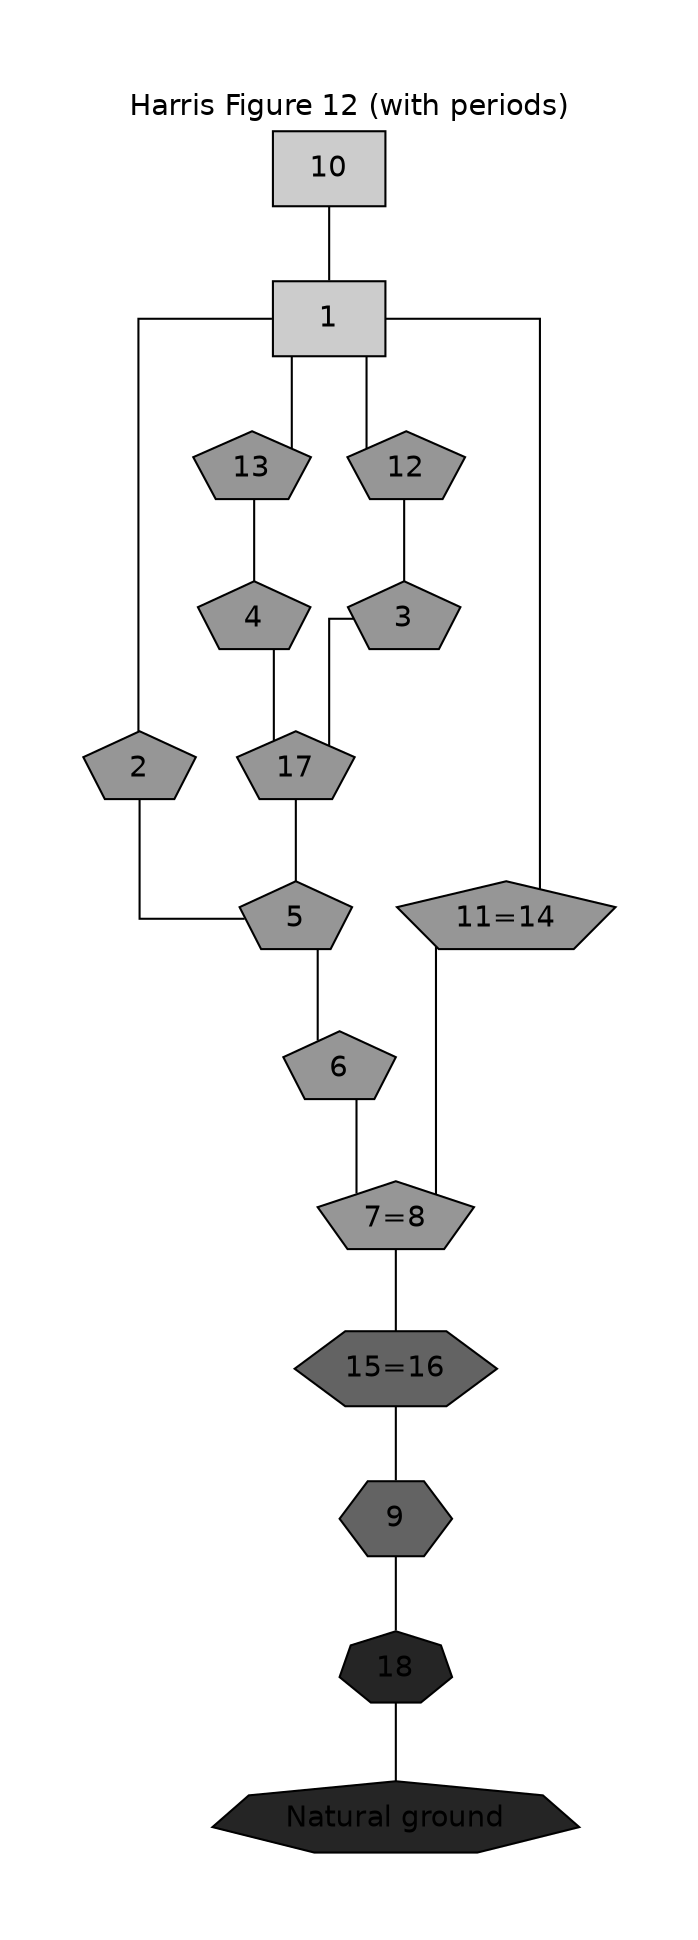 digraph to_dot {
  style="filled";
  dpi="";
  margin="0.5,0.5";
  bgcolor="/x11/white";
  fontname="Helvetica";
  fontsize="14.0";
  fontcolor="/x11/black";
  splines="ortho";
  page="";
  size="";
  ratio="";
  URL="http://tsdye.github.io/harris-matrix/";
  label="Harris Figure 12 (with periods)";
  labelloc="t";
  "1" [shape="polygon"] [style="filled"] [fontname="Helvetica"] [fontsize="14.0"] [color="/x11/black"] [fillcolor="/greys5/2"] [fontcolor="/x11/black"] [penwidth="1.0"] [skew="0.0"] [sides="4"] [orientation="0.0"] [distortion="0.0"] [URL="[[http://harris-matrix.tsdye.com/img/fig12-1.png]]"];
  "2" [shape="polygon"] [style="filled"] [fontname="Helvetica"] [fontsize="14.0"] [color="/x11/black"] [fillcolor="/greys5/3"] [fontcolor="/x11/black"] [penwidth="1.0"] [skew="0.0"] [sides="5"] [orientation="0.0"] [distortion="0.0"] [URL="[[http://harris-matrix.tsdye.com/img/fig12-2.png]]"];
  "3" [shape="polygon"] [style="filled"] [fontname="Helvetica"] [fontsize="14.0"] [color="/x11/black"] [fillcolor="/greys5/3"] [fontcolor="/x11/black"] [penwidth="1.0"] [skew="0.0"] [sides="5"] [orientation="0.0"] [distortion="0.0"] [URL="[[http://harris-matrix.tsdye.com/img/fig12-3.png]]"];
  "4" [shape="polygon"] [style="filled"] [fontname="Helvetica"] [fontsize="14.0"] [color="/x11/black"] [fillcolor="/greys5/3"] [fontcolor="/x11/black"] [penwidth="1.0"] [skew="0.0"] [sides="5"] [orientation="0.0"] [distortion="0.0"] [URL="[[http://harris-matrix.tsdye.com/img/fig12-4.png]]"];
  "5" [shape="polygon"] [style="filled"] [fontname="Helvetica"] [fontsize="14.0"] [color="/x11/black"] [fillcolor="/greys5/3"] [fontcolor="/x11/black"] [penwidth="1.0"] [skew="0.0"] [sides="5"] [orientation="0.0"] [distortion="0.0"] [URL="[[http://harris-matrix.tsdye.com/img/fig12-5.png]]"];
  "6" [shape="polygon"] [style="filled"] [fontname="Helvetica"] [fontsize="14.0"] [color="/x11/black"] [fillcolor="/greys5/3"] [fontcolor="/x11/black"] [penwidth="1.0"] [skew="0.0"] [sides="5"] [orientation="0.0"] [distortion="0.0"] [URL="[[http://harris-matrix.tsdye.com/img/fig12-6.png]]"];
  "7=8" [shape="polygon"] [style="filled"] [fontname="Helvetica"] [fontsize="14.0"] [color="/x11/black"] [fillcolor="/greys5/3"] [fontcolor="/x11/black"] [penwidth="1.0"] [skew="0.0"] [sides="5"] [orientation="0.0"] [distortion="0.0"] [URL="http://tsdye.github.io/harris-matrix/"];
  "9" [shape="polygon"] [style="filled"] [fontname="Helvetica"] [fontsize="14.0"] [color="/x11/black"] [fillcolor="/greys5/4"] [fontcolor="/x11/black"] [penwidth="1.0"] [skew="0.0"] [sides="6"] [orientation="0.0"] [distortion="0.0"] [URL="[[http://harris-matrix.tsdye.com/img/fig12-9.png]]"];
  "Natural ground" [shape="polygon"] [style="filled"] [fontname="Helvetica"] [fontsize="14.0"] [color="/x11/black"] [fillcolor="/greys5/5"] [fontcolor="/x11/black"] [penwidth="1.0"] [skew="0.0"] [sides="7"] [orientation="0.0"] [distortion="0.0"] [URL="[[http://harris-matrix.tsdye.com/img/fig12-natural-ground.png]]"];
  "10" [shape="polygon"] [style="filled"] [fontname="Helvetica"] [fontsize="14.0"] [color="/x11/black"] [fillcolor="/greys5/2"] [fontcolor="/x11/black"] [penwidth="1.0"] [skew="0.0"] [sides="4"] [orientation="0.0"] [distortion="0.0"] [URL="http://tsdye.github.io/harris-matrix/"];
  "11=14" [shape="polygon"] [style="filled"] [fontname="Helvetica"] [fontsize="14.0"] [color="/x11/black"] [fillcolor="/greys5/3"] [fontcolor="/x11/black"] [penwidth="1.0"] [skew="0.0"] [sides="5"] [orientation="0.0"] [distortion="0.0"] [URL="http://tsdye.github.io/harris-matrix/"];
  "12" [shape="polygon"] [style="filled"] [fontname="Helvetica"] [fontsize="14.0"] [color="/x11/black"] [fillcolor="/greys5/3"] [fontcolor="/x11/black"] [penwidth="1.0"] [skew="0.0"] [sides="5"] [orientation="0.0"] [distortion="0.0"] [URL="http://tsdye.github.io/harris-matrix/"];
  "13" [shape="polygon"] [style="filled"] [fontname="Helvetica"] [fontsize="14.0"] [color="/x11/black"] [fillcolor="/greys5/3"] [fontcolor="/x11/black"] [penwidth="1.0"] [skew="0.0"] [sides="5"] [orientation="0.0"] [distortion="0.0"] [URL="http://tsdye.github.io/harris-matrix/"];
  "15=16" [shape="polygon"] [style="filled"] [fontname="Helvetica"] [fontsize="14.0"] [color="/x11/black"] [fillcolor="/greys5/4"] [fontcolor="/x11/black"] [penwidth="1.0"] [skew="0.0"] [sides="6"] [orientation="0.0"] [distortion="0.0"] [URL="http://tsdye.github.io/harris-matrix/"];
  "17" [shape="polygon"] [style="filled"] [fontname="Helvetica"] [fontsize="14.0"] [color="/x11/black"] [fillcolor="/greys5/3"] [fontcolor="/x11/black"] [penwidth="1.0"] [skew="0.0"] [sides="5"] [orientation="0.0"] [distortion="0.0"] [URL="http://tsdye.github.io/harris-matrix/"];
  "18" [shape="polygon"] [style="filled"] [fontname="Helvetica"] [fontsize="14.0"] [color="/x11/black"] [fillcolor="/greys5/5"] [fontcolor="/x11/black"] [penwidth="1.0"] [skew="0.0"] [sides="7"] [orientation="0.0"] [distortion="0.0"] [URL="http://tsdye.github.io/harris-matrix/"];
 "1" -> "2"  [style="solid"] [arrowhead="none"] [color="/x11/black"] [fontname="Helvetica"] [fontsize="14.0"] [fontcolor="/x11/black"] [penwidth="1.0"] [URL="http://tsdye.github.io/harris-matrix/"];
 "11=14" -> "7=8"  [style="solid"] [arrowhead="none"] [color="/x11/black"] [fontname="Helvetica"] [fontsize="14.0"] [fontcolor="/x11/black"] [penwidth="1.0"] [URL="http://tsdye.github.io/harris-matrix/"];
 "1" -> "12"  [style="solid"] [arrowhead="none"] [color="/x11/black"] [fontname="Helvetica"] [fontsize="14.0"] [fontcolor="/x11/black"] [penwidth="1.0"] [URL="http://tsdye.github.io/harris-matrix/"];
 "1" -> "13"  [style="solid"] [arrowhead="none"] [color="/x11/black"] [fontname="Helvetica"] [fontsize="14.0"] [fontcolor="/x11/black"] [penwidth="1.0"] [URL="http://tsdye.github.io/harris-matrix/"];
 "2" -> "5"  [style="solid"] [arrowhead="none"] [color="/x11/black"] [fontname="Helvetica"] [fontsize="14.0"] [fontcolor="/x11/black"] [penwidth="1.0"] [URL="http://tsdye.github.io/harris-matrix/"];
 "3" -> "17"  [style="solid"] [arrowhead="none"] [color="/x11/black"] [fontname="Helvetica"] [fontsize="14.0"] [fontcolor="/x11/black"] [penwidth="1.0"] [URL="http://tsdye.github.io/harris-matrix/"];
 "4" -> "17"  [style="solid"] [arrowhead="none"] [color="/x11/black"] [fontname="Helvetica"] [fontsize="14.0"] [fontcolor="/x11/black"] [penwidth="1.0"] [URL="http://tsdye.github.io/harris-matrix/"];
 "5" -> "6"  [style="solid"] [arrowhead="none"] [color="/x11/black"] [fontname="Helvetica"] [fontsize="14.0"] [fontcolor="/x11/black"] [penwidth="1.0"] [URL="http://tsdye.github.io/harris-matrix/"];
 "1" -> "11=14"  [style="solid"] [arrowhead="none"] [color="/x11/black"] [fontname="Helvetica"] [fontsize="14.0"] [fontcolor="/x11/black"] [penwidth="1.0"] [URL="http://tsdye.github.io/harris-matrix/"];
 "15=16" -> "9"  [style="solid"] [arrowhead="none"] [color="/x11/black"] [fontname="Helvetica"] [fontsize="14.0"] [fontcolor="/x11/black"] [penwidth="1.0"] [URL="http://tsdye.github.io/harris-matrix/"];
 "9" -> "18"  [style="solid"] [arrowhead="none"] [color="/x11/black"] [fontname="Helvetica"] [fontsize="14.0"] [fontcolor="/x11/black"] [penwidth="1.0"] [URL="http://tsdye.github.io/harris-matrix/"];
 "10" -> "1"  [style="solid"] [arrowhead="none"] [color="/x11/black"] [fontname="Helvetica"] [fontsize="14.0"] [fontcolor="/x11/black"] [penwidth="1.0"] [URL="http://tsdye.github.io/harris-matrix/"];
 "6" -> "7=8"  [style="solid"] [arrowhead="none"] [color="/x11/black"] [fontname="Helvetica"] [fontsize="14.0"] [fontcolor="/x11/black"] [penwidth="1.0"] [URL="http://tsdye.github.io/harris-matrix/"];
 "12" -> "3"  [style="solid"] [arrowhead="none"] [color="/x11/black"] [fontname="Helvetica"] [fontsize="14.0"] [fontcolor="/x11/black"] [penwidth="1.0"] [URL="http://tsdye.github.io/harris-matrix/"];
 "13" -> "4"  [style="solid"] [arrowhead="none"] [color="/x11/black"] [fontname="Helvetica"] [fontsize="14.0"] [fontcolor="/x11/black"] [penwidth="1.0"] [URL="http://tsdye.github.io/harris-matrix/"];
 "7=8" -> "15=16"  [style="solid"] [arrowhead="none"] [color="/x11/black"] [fontname="Helvetica"] [fontsize="14.0"] [fontcolor="/x11/black"] [penwidth="1.0"] [URL="http://tsdye.github.io/harris-matrix/"];
 "17" -> "5"  [style="solid"] [arrowhead="none"] [color="/x11/black"] [fontname="Helvetica"] [fontsize="14.0"] [fontcolor="/x11/black"] [penwidth="1.0"] [URL="http://tsdye.github.io/harris-matrix/"];
 "18" -> "Natural ground"  [style="solid"] [arrowhead="none"] [color="/x11/black"] [fontname="Helvetica"] [fontsize="14.0"] [fontcolor="/x11/black"] [penwidth="1.0"] [URL="http://tsdye.github.io/harris-matrix/"];
}

